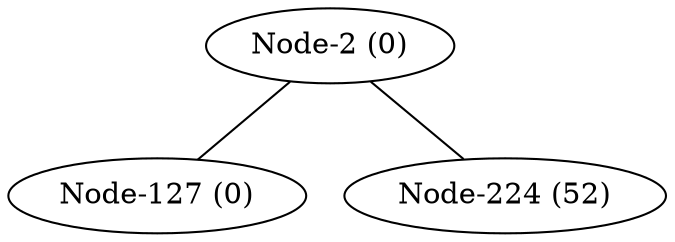 graph a { 
2--127;
2--224;
2 [label="Node-2 (0)"];
127 [label="Node-127 (0)"];
2 [label="Node-2 (0)"];
224 [label="Node-224 (52)"];
}